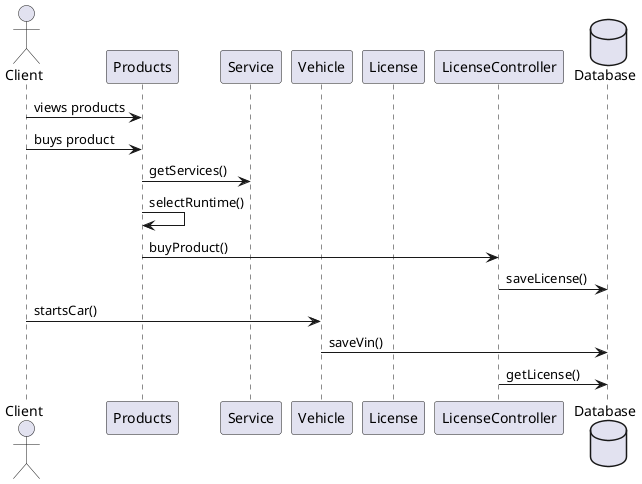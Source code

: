 @startuml
'https://plantuml.com/sequence-diagram

actor Client as c
participant Products as p
participant Service as s
participant Vehicle as v
participant License as l
participant LicenseController as lc
database Database as db

c->p: views products
c->p: buys product
p->s: getServices()
p->p: selectRuntime()
p->lc: buyProduct()
lc->db: saveLicense()
c->v: startsCar()
v->db:saveVin()
lc->db:getLicense()



@enduml